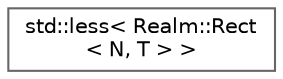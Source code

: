 digraph "Graphical Class Hierarchy"
{
 // LATEX_PDF_SIZE
  bgcolor="transparent";
  edge [fontname=Helvetica,fontsize=10,labelfontname=Helvetica,labelfontsize=10];
  node [fontname=Helvetica,fontsize=10,shape=box,height=0.2,width=0.4];
  rankdir="LR";
  Node0 [id="Node000000",label="std::less\< Realm::Rect\l\< N, T \> \>",height=0.2,width=0.4,color="grey40", fillcolor="white", style="filled",URL="$structstd_1_1less_3_01Realm_1_1Rect_3_01N_00_01T_01_4_01_4.html",tooltip=" "];
}

